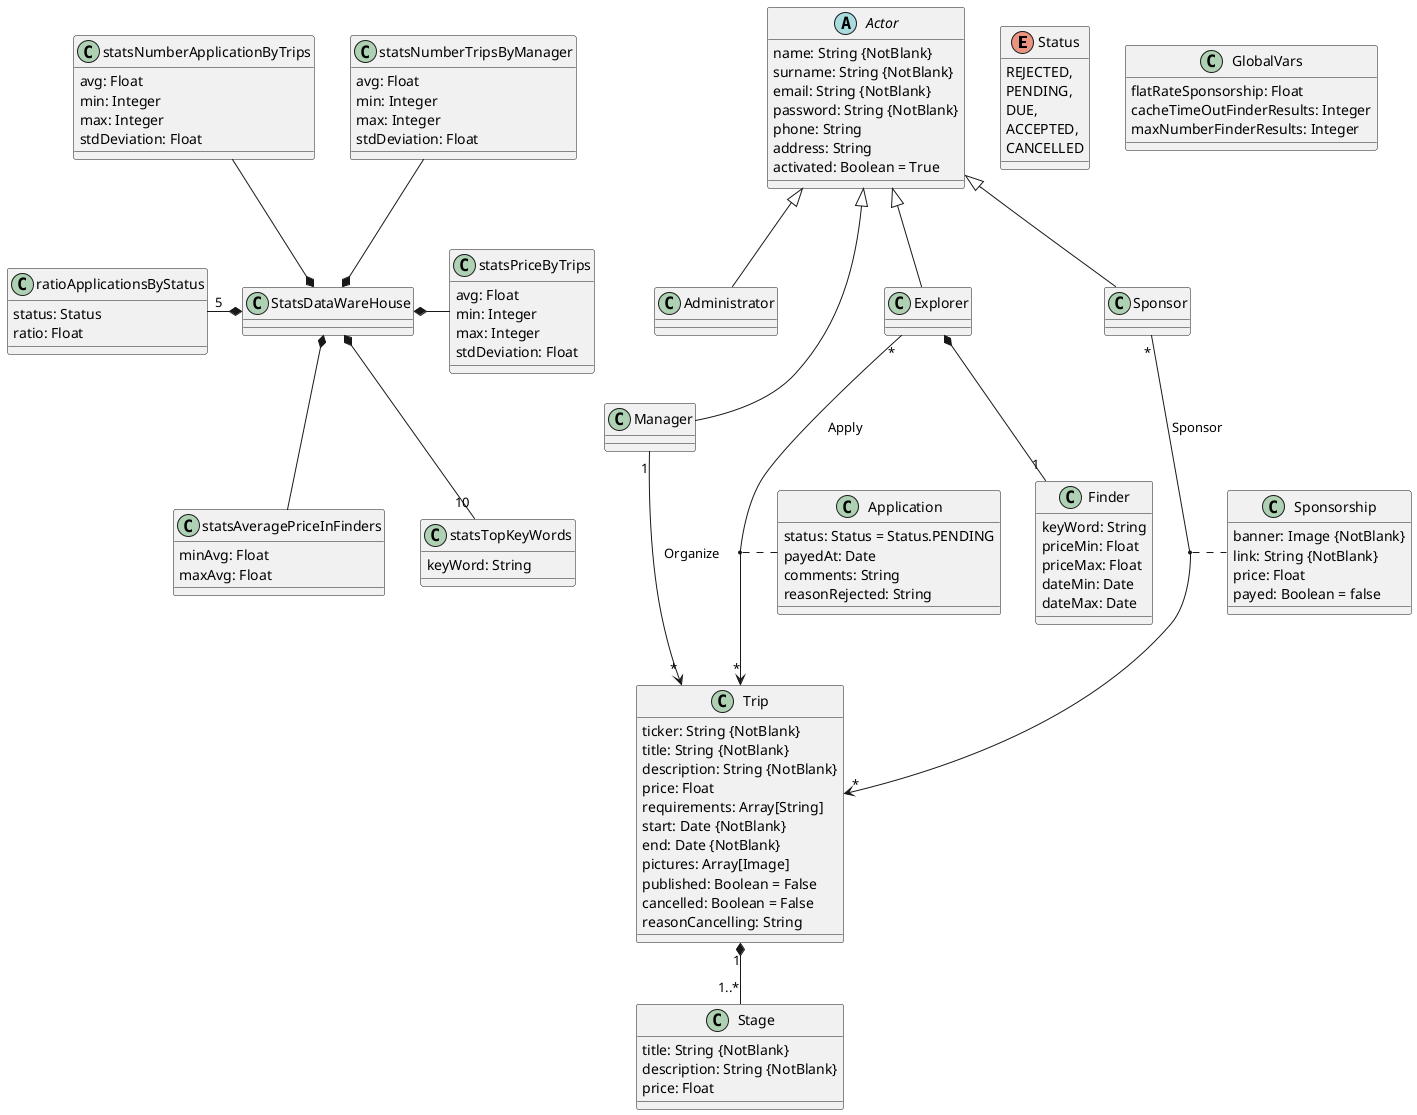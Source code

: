 @startuml
Enum Status {
  REJECTED,
  PENDING,
  DUE,
  ACCEPTED,
  CANCELLED
}

Abstract Actor {
  name: String {NotBlank}
  surname: String {NotBlank}
  email: String {NotBlank}
  password: String {NotBlank}
  phone: String
  address: String
  activated: Boolean = True
}

Class Administrator

Class Manager

Class Explorer

Class Sponsor

Class Trip {
  ticker: String {NotBlank}
  title: String {NotBlank}
  description: String {NotBlank}
  price: Float
  requirements: Array[String]
  start: Date {NotBlank}
  end: Date {NotBlank}
  pictures: Array[Image]
  published: Boolean = False
  cancelled: Boolean = False
  reasonCancelling: String
}

Class Stage {
  title: String {NotBlank}
  description: String {NotBlank}
  price: Float
}

Class Application {
  status: Status = Status.PENDING
  payedAt: Date
  comments: String
  reasonRejected: String
}

class Finder {
  keyWord: String
  priceMin: Float
  priceMax: Float
  dateMin: Date
  dateMax: Date
}

Class Sponsorship {
  banner: Image {NotBlank}
  link: String {NotBlank}
  price: Float
  payed: Boolean = false
}

Class GlobalVars {
  flatRateSponsorship: Float
  cacheTimeOutFinderResults: Integer
  maxNumberFinderResults: Integer
}

Class statsNumberTripsByManager {
  avg: Float
  min: Integer
  max: Integer
  stdDeviation: Float
}
Class statsNumberApplicationByTrips {
  avg: Float
  min: Integer
  max: Integer
  stdDeviation: Float
}
Class statsPriceByTrips {
  avg: Float
  min: Integer
  max: Integer
  stdDeviation: Float
}
Class ratioApplicationsByStatus {
  status: Status
  ratio: Float
    
}
Class statsAveragePriceInFinders {
  minAvg: Float
  maxAvg: Float
}
Class statsTopKeyWords {
  keyWord: String
}

Class StatsDataWareHouse {
  
}

Actor <|-- Administrator
Actor <|-- Manager
Actor <|-- Explorer
Actor <|-- Sponsor
Trip "1" *-- "1..*" Stage
Manager "1" --> "*" Trip: Organize
Explorer "*" --> "*" Trip: Apply
(Explorer, Trip).. Application
Explorer *-- "1" Finder
Sponsor "*" --> "*" Trip: Sponsor
(Sponsor , Trip) .. Sponsorship

StatsDataWareHouse *-up- statsNumberTripsByManager
StatsDataWareHouse *-up- statsNumberApplicationByTrips
StatsDataWareHouse *-right- statsPriceByTrips
StatsDataWareHouse *-left- "5" ratioApplicationsByStatus
StatsDataWareHouse *-down- statsAveragePriceInFinders
StatsDataWareHouse *-down- "10" statsTopKeyWords
@enduml
